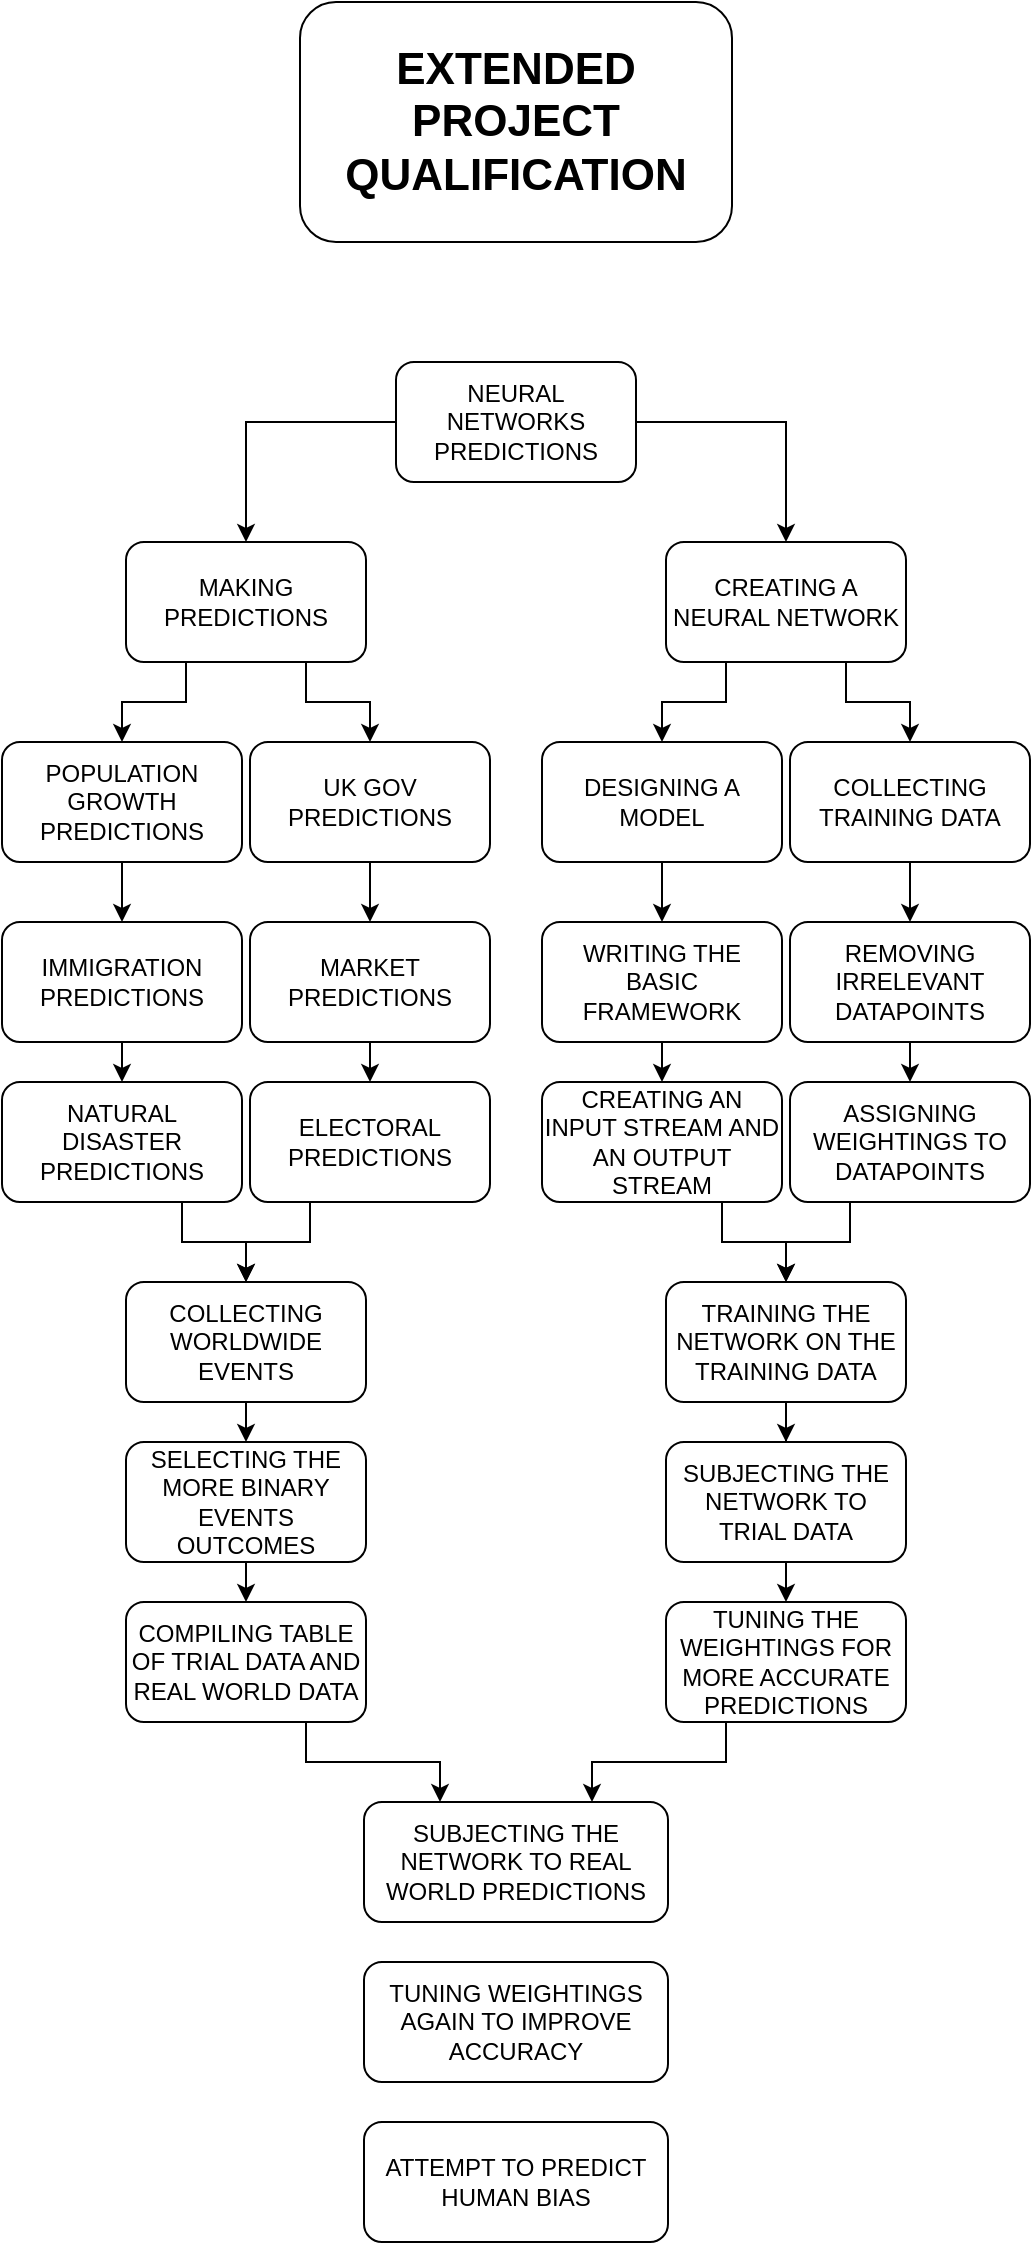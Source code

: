 <mxfile version="21.7.2" type="github">
  <diagram name="Page-1" id="KkLyy3YzrvQTF0h3_l7L">
    <mxGraphModel dx="1622" dy="889" grid="1" gridSize="10" guides="1" tooltips="1" connect="1" arrows="1" fold="1" page="1" pageScale="1" pageWidth="827" pageHeight="1169" math="0" shadow="0">
      <root>
        <mxCell id="0" />
        <mxCell id="1" parent="0" />
        <mxCell id="ceOGNEIKc2-nJIpJ0mOi-1" value="&lt;b&gt;&lt;font style=&quot;font-size: 22px;&quot;&gt;EXTENDED PROJECT QUALIFICATION&lt;/font&gt;&lt;/b&gt;" style="rounded=1;whiteSpace=wrap;html=1;" vertex="1" parent="1">
          <mxGeometry x="306" y="240" width="216" height="120" as="geometry" />
        </mxCell>
        <mxCell id="ceOGNEIKc2-nJIpJ0mOi-20" style="edgeStyle=orthogonalEdgeStyle;rounded=0;orthogonalLoop=1;jettySize=auto;html=1;entryX=0.5;entryY=0;entryDx=0;entryDy=0;" edge="1" parent="1" source="ceOGNEIKc2-nJIpJ0mOi-2" target="ceOGNEIKc2-nJIpJ0mOi-12">
          <mxGeometry relative="1" as="geometry" />
        </mxCell>
        <mxCell id="ceOGNEIKc2-nJIpJ0mOi-22" style="edgeStyle=orthogonalEdgeStyle;rounded=0;orthogonalLoop=1;jettySize=auto;html=1;exitX=0;exitY=0.5;exitDx=0;exitDy=0;entryX=0.5;entryY=0;entryDx=0;entryDy=0;" edge="1" parent="1" source="ceOGNEIKc2-nJIpJ0mOi-2" target="ceOGNEIKc2-nJIpJ0mOi-19">
          <mxGeometry relative="1" as="geometry" />
        </mxCell>
        <mxCell id="ceOGNEIKc2-nJIpJ0mOi-2" value="NEURAL NETWORKS&lt;br&gt;PREDICTIONS" style="rounded=1;whiteSpace=wrap;html=1;" vertex="1" parent="1">
          <mxGeometry x="354" y="420" width="120" height="60" as="geometry" />
        </mxCell>
        <mxCell id="ceOGNEIKc2-nJIpJ0mOi-27" style="edgeStyle=orthogonalEdgeStyle;rounded=0;orthogonalLoop=1;jettySize=auto;html=1;exitX=0.5;exitY=1;exitDx=0;exitDy=0;entryX=0.5;entryY=0;entryDx=0;entryDy=0;" edge="1" parent="1" source="ceOGNEIKc2-nJIpJ0mOi-3" target="ceOGNEIKc2-nJIpJ0mOi-8">
          <mxGeometry relative="1" as="geometry" />
        </mxCell>
        <mxCell id="ceOGNEIKc2-nJIpJ0mOi-3" value="COLLECTING TRAINING DATA" style="rounded=1;whiteSpace=wrap;html=1;" vertex="1" parent="1">
          <mxGeometry x="551" y="610" width="120" height="60" as="geometry" />
        </mxCell>
        <mxCell id="ceOGNEIKc2-nJIpJ0mOi-26" style="edgeStyle=orthogonalEdgeStyle;rounded=0;orthogonalLoop=1;jettySize=auto;html=1;exitX=0.5;exitY=1;exitDx=0;exitDy=0;entryX=0.5;entryY=0;entryDx=0;entryDy=0;" edge="1" parent="1" source="ceOGNEIKc2-nJIpJ0mOi-6" target="ceOGNEIKc2-nJIpJ0mOi-7">
          <mxGeometry relative="1" as="geometry" />
        </mxCell>
        <mxCell id="ceOGNEIKc2-nJIpJ0mOi-6" value="DESIGNING A MODEL" style="rounded=1;whiteSpace=wrap;html=1;" vertex="1" parent="1">
          <mxGeometry x="427" y="610" width="120" height="60" as="geometry" />
        </mxCell>
        <mxCell id="ceOGNEIKc2-nJIpJ0mOi-28" style="edgeStyle=orthogonalEdgeStyle;rounded=0;orthogonalLoop=1;jettySize=auto;html=1;exitX=0.5;exitY=1;exitDx=0;exitDy=0;entryX=0.5;entryY=0;entryDx=0;entryDy=0;" edge="1" parent="1" source="ceOGNEIKc2-nJIpJ0mOi-7" target="ceOGNEIKc2-nJIpJ0mOi-9">
          <mxGeometry relative="1" as="geometry" />
        </mxCell>
        <mxCell id="ceOGNEIKc2-nJIpJ0mOi-7" value="WRITING THE BASIC FRAMEWORK" style="rounded=1;whiteSpace=wrap;html=1;" vertex="1" parent="1">
          <mxGeometry x="427" y="700" width="120" height="60" as="geometry" />
        </mxCell>
        <mxCell id="ceOGNEIKc2-nJIpJ0mOi-29" style="edgeStyle=orthogonalEdgeStyle;rounded=0;orthogonalLoop=1;jettySize=auto;html=1;exitX=0.5;exitY=1;exitDx=0;exitDy=0;entryX=0.5;entryY=0;entryDx=0;entryDy=0;" edge="1" parent="1" source="ceOGNEIKc2-nJIpJ0mOi-8" target="ceOGNEIKc2-nJIpJ0mOi-10">
          <mxGeometry relative="1" as="geometry" />
        </mxCell>
        <mxCell id="ceOGNEIKc2-nJIpJ0mOi-8" value="REMOVING IRRELEVANT DATAPOINTS" style="rounded=1;whiteSpace=wrap;html=1;" vertex="1" parent="1">
          <mxGeometry x="551" y="700" width="120" height="60" as="geometry" />
        </mxCell>
        <mxCell id="ceOGNEIKc2-nJIpJ0mOi-40" style="edgeStyle=orthogonalEdgeStyle;rounded=0;orthogonalLoop=1;jettySize=auto;html=1;exitX=0.75;exitY=1;exitDx=0;exitDy=0;entryX=0.5;entryY=0;entryDx=0;entryDy=0;" edge="1" parent="1" source="ceOGNEIKc2-nJIpJ0mOi-9" target="ceOGNEIKc2-nJIpJ0mOi-38">
          <mxGeometry relative="1" as="geometry" />
        </mxCell>
        <mxCell id="ceOGNEIKc2-nJIpJ0mOi-9" value="CREATING AN INPUT STREAM AND AN OUTPUT STREAM" style="rounded=1;whiteSpace=wrap;html=1;" vertex="1" parent="1">
          <mxGeometry x="427" y="780" width="120" height="60" as="geometry" />
        </mxCell>
        <mxCell id="ceOGNEIKc2-nJIpJ0mOi-41" style="edgeStyle=orthogonalEdgeStyle;rounded=0;orthogonalLoop=1;jettySize=auto;html=1;exitX=0.25;exitY=1;exitDx=0;exitDy=0;entryX=0.5;entryY=0;entryDx=0;entryDy=0;" edge="1" parent="1" source="ceOGNEIKc2-nJIpJ0mOi-10" target="ceOGNEIKc2-nJIpJ0mOi-38">
          <mxGeometry relative="1" as="geometry" />
        </mxCell>
        <mxCell id="ceOGNEIKc2-nJIpJ0mOi-10" value="ASSIGNING WEIGHTINGS TO DATAPOINTS" style="rounded=1;whiteSpace=wrap;html=1;" vertex="1" parent="1">
          <mxGeometry x="551" y="780" width="120" height="60" as="geometry" />
        </mxCell>
        <mxCell id="ceOGNEIKc2-nJIpJ0mOi-24" style="edgeStyle=orthogonalEdgeStyle;rounded=0;orthogonalLoop=1;jettySize=auto;html=1;exitX=0.25;exitY=1;exitDx=0;exitDy=0;entryX=0.5;entryY=0;entryDx=0;entryDy=0;" edge="1" parent="1" source="ceOGNEIKc2-nJIpJ0mOi-12" target="ceOGNEIKc2-nJIpJ0mOi-6">
          <mxGeometry relative="1" as="geometry" />
        </mxCell>
        <mxCell id="ceOGNEIKc2-nJIpJ0mOi-25" style="edgeStyle=orthogonalEdgeStyle;rounded=0;orthogonalLoop=1;jettySize=auto;html=1;exitX=0.75;exitY=1;exitDx=0;exitDy=0;entryX=0.5;entryY=0;entryDx=0;entryDy=0;" edge="1" parent="1" source="ceOGNEIKc2-nJIpJ0mOi-12" target="ceOGNEIKc2-nJIpJ0mOi-3">
          <mxGeometry relative="1" as="geometry" />
        </mxCell>
        <mxCell id="ceOGNEIKc2-nJIpJ0mOi-12" value="CREATING A NEURAL NETWORK" style="rounded=1;whiteSpace=wrap;html=1;" vertex="1" parent="1">
          <mxGeometry x="489" y="510" width="120" height="60" as="geometry" />
        </mxCell>
        <mxCell id="ceOGNEIKc2-nJIpJ0mOi-33" style="edgeStyle=orthogonalEdgeStyle;rounded=0;orthogonalLoop=1;jettySize=auto;html=1;exitX=0.5;exitY=1;exitDx=0;exitDy=0;entryX=0.5;entryY=0;entryDx=0;entryDy=0;" edge="1" parent="1" source="ceOGNEIKc2-nJIpJ0mOi-13" target="ceOGNEIKc2-nJIpJ0mOi-16">
          <mxGeometry relative="1" as="geometry" />
        </mxCell>
        <mxCell id="ceOGNEIKc2-nJIpJ0mOi-13" value="UK GOV PREDICTIONS" style="rounded=1;whiteSpace=wrap;html=1;" vertex="1" parent="1">
          <mxGeometry x="281" y="610" width="120" height="60" as="geometry" />
        </mxCell>
        <mxCell id="ceOGNEIKc2-nJIpJ0mOi-34" style="edgeStyle=orthogonalEdgeStyle;rounded=0;orthogonalLoop=1;jettySize=auto;html=1;exitX=0.5;exitY=1;exitDx=0;exitDy=0;" edge="1" parent="1" source="ceOGNEIKc2-nJIpJ0mOi-14" target="ceOGNEIKc2-nJIpJ0mOi-15">
          <mxGeometry relative="1" as="geometry" />
        </mxCell>
        <mxCell id="ceOGNEIKc2-nJIpJ0mOi-14" value="POPULATION GROWTH PREDICTIONS" style="rounded=1;whiteSpace=wrap;html=1;" vertex="1" parent="1">
          <mxGeometry x="157" y="610" width="120" height="60" as="geometry" />
        </mxCell>
        <mxCell id="ceOGNEIKc2-nJIpJ0mOi-36" style="edgeStyle=orthogonalEdgeStyle;rounded=0;orthogonalLoop=1;jettySize=auto;html=1;exitX=0.5;exitY=1;exitDx=0;exitDy=0;entryX=0.5;entryY=0;entryDx=0;entryDy=0;" edge="1" parent="1" source="ceOGNEIKc2-nJIpJ0mOi-15" target="ceOGNEIKc2-nJIpJ0mOi-17">
          <mxGeometry relative="1" as="geometry" />
        </mxCell>
        <mxCell id="ceOGNEIKc2-nJIpJ0mOi-15" value="IMMIGRATION PREDICTIONS" style="rounded=1;whiteSpace=wrap;html=1;" vertex="1" parent="1">
          <mxGeometry x="157" y="700" width="120" height="60" as="geometry" />
        </mxCell>
        <mxCell id="ceOGNEIKc2-nJIpJ0mOi-35" style="edgeStyle=orthogonalEdgeStyle;rounded=0;orthogonalLoop=1;jettySize=auto;html=1;exitX=0.5;exitY=1;exitDx=0;exitDy=0;entryX=0.5;entryY=0;entryDx=0;entryDy=0;" edge="1" parent="1" source="ceOGNEIKc2-nJIpJ0mOi-16" target="ceOGNEIKc2-nJIpJ0mOi-18">
          <mxGeometry relative="1" as="geometry" />
        </mxCell>
        <mxCell id="ceOGNEIKc2-nJIpJ0mOi-16" value="MARKET PREDICTIONS" style="rounded=1;whiteSpace=wrap;html=1;" vertex="1" parent="1">
          <mxGeometry x="281" y="700" width="120" height="60" as="geometry" />
        </mxCell>
        <mxCell id="ceOGNEIKc2-nJIpJ0mOi-53" style="edgeStyle=orthogonalEdgeStyle;rounded=0;orthogonalLoop=1;jettySize=auto;html=1;exitX=0.75;exitY=1;exitDx=0;exitDy=0;entryX=0.5;entryY=0;entryDx=0;entryDy=0;" edge="1" parent="1" source="ceOGNEIKc2-nJIpJ0mOi-17" target="ceOGNEIKc2-nJIpJ0mOi-49">
          <mxGeometry relative="1" as="geometry" />
        </mxCell>
        <mxCell id="ceOGNEIKc2-nJIpJ0mOi-17" value="NATURAL DISASTER PREDICTIONS" style="rounded=1;whiteSpace=wrap;html=1;" vertex="1" parent="1">
          <mxGeometry x="157" y="780" width="120" height="60" as="geometry" />
        </mxCell>
        <mxCell id="ceOGNEIKc2-nJIpJ0mOi-55" style="edgeStyle=orthogonalEdgeStyle;rounded=0;orthogonalLoop=1;jettySize=auto;html=1;exitX=0.25;exitY=1;exitDx=0;exitDy=0;entryX=0.5;entryY=0;entryDx=0;entryDy=0;" edge="1" parent="1" source="ceOGNEIKc2-nJIpJ0mOi-18" target="ceOGNEIKc2-nJIpJ0mOi-49">
          <mxGeometry relative="1" as="geometry" />
        </mxCell>
        <mxCell id="ceOGNEIKc2-nJIpJ0mOi-18" value="ELECTORAL PREDICTIONS" style="rounded=1;whiteSpace=wrap;html=1;" vertex="1" parent="1">
          <mxGeometry x="281" y="780" width="120" height="60" as="geometry" />
        </mxCell>
        <mxCell id="ceOGNEIKc2-nJIpJ0mOi-31" style="edgeStyle=orthogonalEdgeStyle;rounded=0;orthogonalLoop=1;jettySize=auto;html=1;exitX=0.25;exitY=1;exitDx=0;exitDy=0;entryX=0.5;entryY=0;entryDx=0;entryDy=0;" edge="1" parent="1" source="ceOGNEIKc2-nJIpJ0mOi-19" target="ceOGNEIKc2-nJIpJ0mOi-14">
          <mxGeometry relative="1" as="geometry" />
        </mxCell>
        <mxCell id="ceOGNEIKc2-nJIpJ0mOi-32" style="edgeStyle=orthogonalEdgeStyle;rounded=0;orthogonalLoop=1;jettySize=auto;html=1;exitX=0.75;exitY=1;exitDx=0;exitDy=0;entryX=0.5;entryY=0;entryDx=0;entryDy=0;" edge="1" parent="1" source="ceOGNEIKc2-nJIpJ0mOi-19" target="ceOGNEIKc2-nJIpJ0mOi-13">
          <mxGeometry relative="1" as="geometry" />
        </mxCell>
        <mxCell id="ceOGNEIKc2-nJIpJ0mOi-19" value="MAKING PREDICTIONS" style="rounded=1;whiteSpace=wrap;html=1;" vertex="1" parent="1">
          <mxGeometry x="219" y="510" width="120" height="60" as="geometry" />
        </mxCell>
        <mxCell id="ceOGNEIKc2-nJIpJ0mOi-43" style="edgeStyle=orthogonalEdgeStyle;rounded=0;orthogonalLoop=1;jettySize=auto;html=1;entryX=0.5;entryY=0;entryDx=0;entryDy=0;" edge="1" parent="1" source="ceOGNEIKc2-nJIpJ0mOi-38" target="ceOGNEIKc2-nJIpJ0mOi-42">
          <mxGeometry relative="1" as="geometry" />
        </mxCell>
        <mxCell id="ceOGNEIKc2-nJIpJ0mOi-38" value="TRAINING THE NETWORK ON THE TRAINING DATA" style="rounded=1;whiteSpace=wrap;html=1;" vertex="1" parent="1">
          <mxGeometry x="489" y="880" width="120" height="60" as="geometry" />
        </mxCell>
        <mxCell id="ceOGNEIKc2-nJIpJ0mOi-45" style="edgeStyle=orthogonalEdgeStyle;rounded=0;orthogonalLoop=1;jettySize=auto;html=1;exitX=0.5;exitY=1;exitDx=0;exitDy=0;entryX=0.5;entryY=0;entryDx=0;entryDy=0;" edge="1" parent="1" source="ceOGNEIKc2-nJIpJ0mOi-42" target="ceOGNEIKc2-nJIpJ0mOi-44">
          <mxGeometry relative="1" as="geometry" />
        </mxCell>
        <mxCell id="ceOGNEIKc2-nJIpJ0mOi-42" value="SUBJECTING THE NETWORK TO TRIAL DATA" style="rounded=1;whiteSpace=wrap;html=1;" vertex="1" parent="1">
          <mxGeometry x="489" y="960" width="120" height="60" as="geometry" />
        </mxCell>
        <mxCell id="ceOGNEIKc2-nJIpJ0mOi-59" style="edgeStyle=orthogonalEdgeStyle;rounded=0;orthogonalLoop=1;jettySize=auto;html=1;exitX=0.25;exitY=1;exitDx=0;exitDy=0;entryX=0.75;entryY=0;entryDx=0;entryDy=0;" edge="1" parent="1" source="ceOGNEIKc2-nJIpJ0mOi-44" target="ceOGNEIKc2-nJIpJ0mOi-46">
          <mxGeometry relative="1" as="geometry" />
        </mxCell>
        <mxCell id="ceOGNEIKc2-nJIpJ0mOi-44" value="TUNING THE WEIGHTINGS FOR MORE ACCURATE PREDICTIONS" style="rounded=1;whiteSpace=wrap;html=1;" vertex="1" parent="1">
          <mxGeometry x="489" y="1040" width="120" height="60" as="geometry" />
        </mxCell>
        <mxCell id="ceOGNEIKc2-nJIpJ0mOi-46" value="SUBJECTING THE NETWORK TO REAL WORLD PREDICTIONS" style="rounded=1;whiteSpace=wrap;html=1;" vertex="1" parent="1">
          <mxGeometry x="338" y="1140" width="152" height="60" as="geometry" />
        </mxCell>
        <mxCell id="ceOGNEIKc2-nJIpJ0mOi-47" value="TUNING WEIGHTINGS AGAIN TO IMPROVE ACCURACY" style="rounded=1;whiteSpace=wrap;html=1;" vertex="1" parent="1">
          <mxGeometry x="338" y="1220" width="152" height="60" as="geometry" />
        </mxCell>
        <mxCell id="ceOGNEIKc2-nJIpJ0mOi-48" value="ATTEMPT TO PREDICT HUMAN BIAS" style="rounded=1;whiteSpace=wrap;html=1;" vertex="1" parent="1">
          <mxGeometry x="338" y="1300" width="152" height="60" as="geometry" />
        </mxCell>
        <mxCell id="ceOGNEIKc2-nJIpJ0mOi-56" style="edgeStyle=orthogonalEdgeStyle;rounded=0;orthogonalLoop=1;jettySize=auto;html=1;exitX=0.5;exitY=1;exitDx=0;exitDy=0;entryX=0.5;entryY=0;entryDx=0;entryDy=0;" edge="1" parent="1" source="ceOGNEIKc2-nJIpJ0mOi-49" target="ceOGNEIKc2-nJIpJ0mOi-50">
          <mxGeometry relative="1" as="geometry" />
        </mxCell>
        <mxCell id="ceOGNEIKc2-nJIpJ0mOi-49" value="COLLECTING WORLDWIDE EVENTS" style="rounded=1;whiteSpace=wrap;html=1;" vertex="1" parent="1">
          <mxGeometry x="219" y="880" width="120" height="60" as="geometry" />
        </mxCell>
        <mxCell id="ceOGNEIKc2-nJIpJ0mOi-57" style="edgeStyle=orthogonalEdgeStyle;rounded=0;orthogonalLoop=1;jettySize=auto;html=1;exitX=0.5;exitY=1;exitDx=0;exitDy=0;entryX=0.5;entryY=0;entryDx=0;entryDy=0;" edge="1" parent="1" source="ceOGNEIKc2-nJIpJ0mOi-50" target="ceOGNEIKc2-nJIpJ0mOi-51">
          <mxGeometry relative="1" as="geometry" />
        </mxCell>
        <mxCell id="ceOGNEIKc2-nJIpJ0mOi-50" value="SELECTING THE MORE BINARY EVENTS OUTCOMES" style="rounded=1;whiteSpace=wrap;html=1;" vertex="1" parent="1">
          <mxGeometry x="219" y="960" width="120" height="60" as="geometry" />
        </mxCell>
        <mxCell id="ceOGNEIKc2-nJIpJ0mOi-58" style="edgeStyle=orthogonalEdgeStyle;rounded=0;orthogonalLoop=1;jettySize=auto;html=1;exitX=0.75;exitY=1;exitDx=0;exitDy=0;entryX=0.25;entryY=0;entryDx=0;entryDy=0;" edge="1" parent="1" source="ceOGNEIKc2-nJIpJ0mOi-51" target="ceOGNEIKc2-nJIpJ0mOi-46">
          <mxGeometry relative="1" as="geometry" />
        </mxCell>
        <mxCell id="ceOGNEIKc2-nJIpJ0mOi-51" value="COMPILING TABLE OF TRIAL DATA AND REAL WORLD DATA" style="rounded=1;whiteSpace=wrap;html=1;" vertex="1" parent="1">
          <mxGeometry x="219" y="1040" width="120" height="60" as="geometry" />
        </mxCell>
      </root>
    </mxGraphModel>
  </diagram>
</mxfile>
